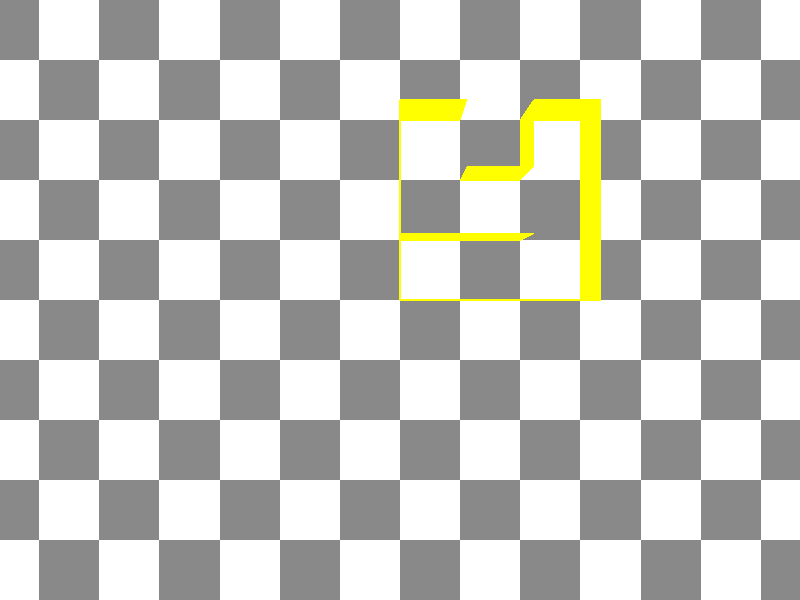 // Include files
#include "colors.inc"
#include "stones.inc"
#include "textures.inc"     


// config
//#declare rad = 0.3;  
//#declare k = 8; // high of piramid 

// Camera, and light sources
camera {
	location <0,10,0>
	look_at <0, 0, 0>
    }
light_source { 
    <-50, 300,-100> 
    color rgb<1,1,1>
    }
light_source { 
    <-50, 25,-50> 
    color rgb<1,1,1>
    }

// Scene Objects  
plane {
    y, 0 
    texture{
        pigment{
            checker White, Gray25
               } 
            scale 1
           }
      }     


//maze
// || z
box {
 <-0.01, 0, 0>
 <0.01, 1, 1>
 scale<1,1,3>
 translate<3,0,0>
 pigment{Yellow}
 }

box {
 <-0.01, 0, 0>
 <0.01, 1, 1>
 scale<1,1,3>
 pigment{Yellow}
 }

box {
 <-0.01, 0, 0>
 <0.01, 1, 1>
 scale<1,1,1>
 translate<2,0,2>
 pigment{Yellow}
 }      
      
// || x
box {
 <-0.01, 0, 0>
 <0.01, 1, 1>
 scale<1,1,3>
 pigment{Yellow}
 rotate < 0,90,0>
 }

box {
 <-0.01, 0, 0>
 <0.01, 1, 1>
 scale<1,1,2>
 pigment{Yellow}
 rotate < 0,90,0>
 translate<0,0,1>
 }
 
box {
 <-0.01, 0, 0>
 <0.01, 1, 1>
 scale<1,1,1>
 pigment{Yellow}
 rotate < 0,90,0>
 translate<0,0,3>
 }
      
box {
 <-0.01, 0, 0>
 <0.01, 1, 1>
 scale<1,1,1>
 pigment{Yellow}
 rotate < 0,90,0>
 translate<2,0,3>
 }  

box {
 <-0.01, 0, 0>
 <0.01, 1, 1>
 scale<1,1,1>
 pigment{Yellow}
 rotate < 0,90,0>
 translate<1,0,2>
 } 